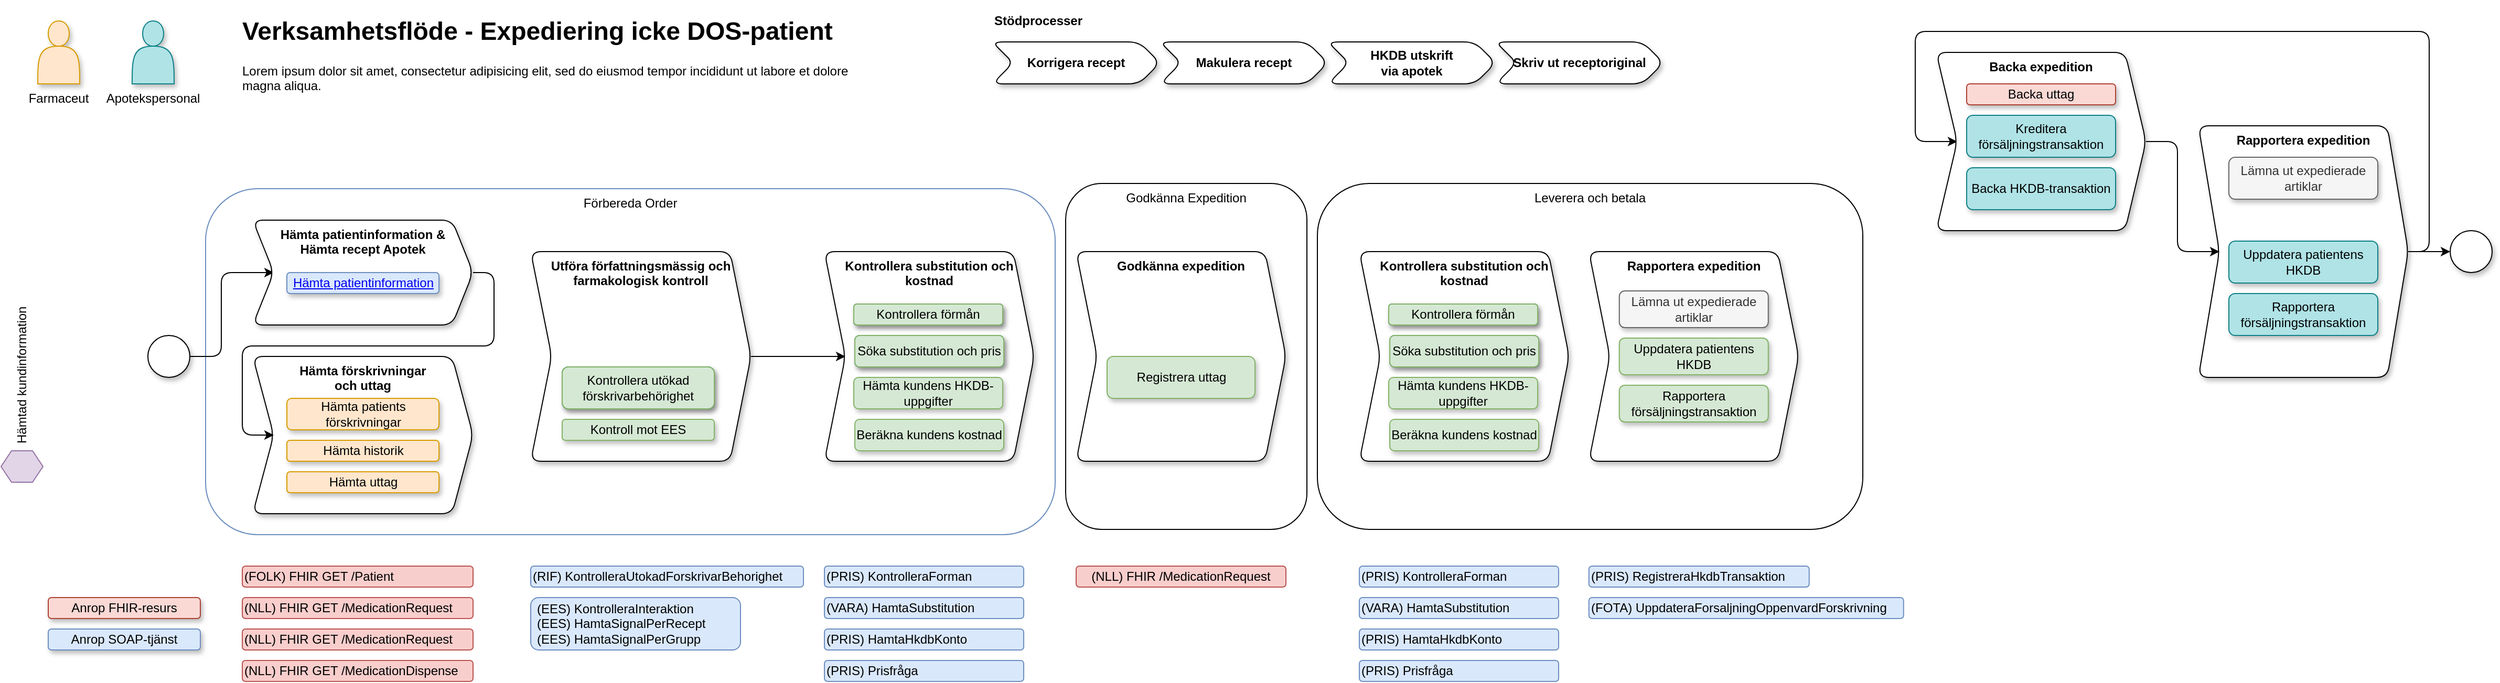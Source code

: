 <mxfile version="13.8.5" type="github">
  <diagram id="enVK-TMlwwV190GGYCbN" name="Page-1">
    <mxGraphModel dx="2736" dy="2039" grid="1" gridSize="10" guides="1" tooltips="1" connect="1" arrows="1" fold="1" page="1" pageScale="1" pageWidth="850" pageHeight="1100" math="0" shadow="0">
      <root>
        <mxCell id="0" />
        <mxCell id="1" parent="0" />
        <mxCell id="ksKduSkaQOlg77DbCCtt-34" value="&lt;div&gt;Förbereda Order&lt;br&gt;&lt;/div&gt;" style="rounded=1;whiteSpace=wrap;html=1;align=center;horizontal=1;verticalAlign=top;strokeColor=#6c8ebf;fillColor=none;" vertex="1" parent="1">
          <mxGeometry x="-30" y="-920" width="810" height="330" as="geometry" />
        </mxCell>
        <mxCell id="BHcxovkAHU87ofvAvEho-1" value="Farmaceut" style="shape=actor;whiteSpace=wrap;html=1;rounded=1;shadow=1;labelPosition=center;verticalLabelPosition=bottom;align=center;verticalAlign=top;fillColor=#ffe6cc;strokeColor=#d79b00;" parent="1" vertex="1">
          <mxGeometry x="-190" y="-1080" width="40" height="60" as="geometry" />
        </mxCell>
        <mxCell id="BHcxovkAHU87ofvAvEho-3" style="edgeStyle=orthogonalEdgeStyle;rounded=0;orthogonalLoop=1;jettySize=auto;html=1;exitX=1;exitY=0.5;exitDx=0;exitDy=0;" parent="1" source="BHcxovkAHU87ofvAvEho-28" target="BHcxovkAHU87ofvAvEho-35" edge="1">
          <mxGeometry relative="1" as="geometry">
            <mxPoint x="280" y="-830" as="sourcePoint" />
          </mxGeometry>
        </mxCell>
        <mxCell id="BHcxovkAHU87ofvAvEho-4" value="&lt;div&gt;(VARA) HamtaSubstitution&lt;br&gt;&lt;/div&gt;" style="whiteSpace=wrap;html=1;fillColor=#dae8fc;strokeColor=#6c8ebf;rounded=1;align=left;" parent="1" vertex="1">
          <mxGeometry x="560" y="-530" width="190" height="20" as="geometry" />
        </mxCell>
        <mxCell id="BHcxovkAHU87ofvAvEho-8" value="(RIF) KontrolleraUtokadForskrivarBehorighet" style="whiteSpace=wrap;html=1;fillColor=#dae8fc;strokeColor=#6c8ebf;rounded=1;align=left;" parent="1" vertex="1">
          <mxGeometry x="280" y="-560" width="260" height="20" as="geometry" />
        </mxCell>
        <mxCell id="BHcxovkAHU87ofvAvEho-9" value="Apotekspersonal" style="shape=actor;whiteSpace=wrap;html=1;rounded=1;shadow=1;labelPosition=center;verticalLabelPosition=bottom;align=center;verticalAlign=top;fillColor=#b0e3e6;strokeColor=#0e8088;" parent="1" vertex="1">
          <mxGeometry x="-100" y="-1080" width="40" height="60" as="geometry" />
        </mxCell>
        <mxCell id="BHcxovkAHU87ofvAvEho-23" style="edgeStyle=orthogonalEdgeStyle;rounded=1;sketch=0;orthogonalLoop=1;jettySize=auto;html=1;exitX=1;exitY=0.5;exitDx=0;exitDy=0;entryX=0;entryY=0.5;entryDx=0;entryDy=0;endArrow=classic;endFill=1;strokeColor=#000000;fontSize=12;align=center;" parent="1" source="BHcxovkAHU87ofvAvEho-24" target="BHcxovkAHU87ofvAvEho-65" edge="1">
          <mxGeometry relative="1" as="geometry">
            <Array as="points">
              <mxPoint x="2090" y="-860" />
              <mxPoint x="2090" y="-1070" />
              <mxPoint x="1600" y="-1070" />
              <mxPoint x="1600" y="-965" />
            </Array>
          </mxGeometry>
        </mxCell>
        <mxCell id="BHcxovkAHU87ofvAvEho-24" value="Rapportera expedition" style="shape=step;perimeter=stepPerimeter;whiteSpace=wrap;html=1;fixedSize=1;rounded=1;shadow=1;fontStyle=1;verticalAlign=top;" parent="1" vertex="1">
          <mxGeometry x="1870" y="-980" width="200" height="240" as="geometry" />
        </mxCell>
        <mxCell id="BHcxovkAHU87ofvAvEho-25" value="Korrigera recept" style="shape=step;perimeter=stepPerimeter;whiteSpace=wrap;html=1;fixedSize=1;rounded=1;shadow=1;fontStyle=1" parent="1" vertex="1">
          <mxGeometry x="720" y="-1060" width="160" height="40" as="geometry" />
        </mxCell>
        <mxCell id="BHcxovkAHU87ofvAvEho-28" value="Utföra författningsmässig och farmakologisk kontroll" style="shape=step;perimeter=stepPerimeter;whiteSpace=wrap;html=1;fixedSize=1;rounded=1;shadow=1;fontStyle=1;horizontal=1;verticalAlign=top;" parent="1" vertex="1">
          <mxGeometry x="280" y="-860" width="210" height="200" as="geometry" />
        </mxCell>
        <mxCell id="BHcxovkAHU87ofvAvEho-31" value="Kontrollera utökad förskrivarbehörighet" style="rounded=1;whiteSpace=wrap;html=1;shadow=1;fillColor=#b0e3e6;strokeColor=#0e8088;" parent="1" vertex="1">
          <mxGeometry x="310" y="-750" width="145" height="40" as="geometry" />
        </mxCell>
        <mxCell id="BHcxovkAHU87ofvAvEho-32" value="Kontroll mot EES" style="rounded=1;whiteSpace=wrap;html=1;shadow=1;fillColor=#d5e8d4;strokeColor=#82b366;" parent="1" vertex="1">
          <mxGeometry x="310" y="-700" width="145" height="20" as="geometry" />
        </mxCell>
        <mxCell id="BHcxovkAHU87ofvAvEho-33" value="&lt;div align=&quot;left&quot;&gt;(EES) KontrolleraInteraktion&lt;/div&gt;&lt;div align=&quot;left&quot;&gt;(EES) HamtaSignalPerRecept&lt;/div&gt;&lt;div align=&quot;left&quot;&gt;(EES) HamtaSignalPerGrupp&lt;/div&gt;" style="whiteSpace=wrap;html=1;fillColor=#dae8fc;strokeColor=#6c8ebf;rounded=1;align=left;spacingRight=0;spacingLeft=4;" parent="1" vertex="1">
          <mxGeometry x="280" y="-530" width="200" height="50" as="geometry" />
        </mxCell>
        <mxCell id="BHcxovkAHU87ofvAvEho-35" value="Kontrollera substitution och kostnad" style="shape=step;perimeter=stepPerimeter;whiteSpace=wrap;html=1;fixedSize=1;rounded=1;shadow=1;fontStyle=1;verticalAlign=top;" parent="1" vertex="1">
          <mxGeometry x="560" y="-860" width="200" height="200" as="geometry" />
        </mxCell>
        <mxCell id="BHcxovkAHU87ofvAvEho-36" value="Kontrollera förmån" style="rounded=1;whiteSpace=wrap;html=1;shadow=1;fontSize=12;fillColor=#b0e3e6;strokeColor=#0e8088;" parent="1" vertex="1">
          <mxGeometry x="588" y="-810" width="142" height="20" as="geometry" />
        </mxCell>
        <mxCell id="BHcxovkAHU87ofvAvEho-41" value="Hämta kundens HKDB-uppgifter" style="rounded=1;whiteSpace=wrap;html=1;shadow=1;fillColor=#d5e8d4;strokeColor=#82b366;" parent="1" vertex="1">
          <mxGeometry x="588" y="-740" width="142" height="30" as="geometry" />
        </mxCell>
        <mxCell id="BHcxovkAHU87ofvAvEho-43" value="Beräkna kundens kostnad" style="rounded=1;whiteSpace=wrap;html=1;shadow=1;fillColor=#d5e8d4;strokeColor=#82b366;" parent="1" vertex="1">
          <mxGeometry x="589" y="-700" width="142" height="30" as="geometry" />
        </mxCell>
        <mxCell id="BHcxovkAHU87ofvAvEho-45" value="Godkänna expedition" style="shape=step;perimeter=stepPerimeter;whiteSpace=wrap;html=1;fixedSize=1;rounded=1;shadow=1;fontStyle=1;verticalAlign=top;" parent="1" vertex="1">
          <mxGeometry x="800" y="-860" width="200" height="200" as="geometry" />
        </mxCell>
        <mxCell id="BHcxovkAHU87ofvAvEho-49" value="Registrera uttag" style="rounded=1;whiteSpace=wrap;html=1;shadow=1;fontSize=12;fillColor=#d5e8d4;strokeColor=#82b366;" parent="1" vertex="1">
          <mxGeometry x="829.5" y="-760" width="141" height="40" as="geometry" />
        </mxCell>
        <mxCell id="BHcxovkAHU87ofvAvEho-50" value="Lämna ut expedierade artiklar" style="rounded=1;whiteSpace=wrap;html=1;shadow=1;fillColor=#f5f5f5;strokeColor=#666666;fontColor=#333333;" parent="1" vertex="1">
          <mxGeometry x="1899" y="-950" width="142" height="40" as="geometry" />
        </mxCell>
        <mxCell id="BHcxovkAHU87ofvAvEho-52" value="Uppdatera patientens HKDB" style="rounded=1;whiteSpace=wrap;html=1;shadow=1;fillColor=#b0e3e6;strokeColor=#0e8088;" parent="1" vertex="1">
          <mxGeometry x="1899" y="-870" width="142" height="40" as="geometry" />
        </mxCell>
        <mxCell id="BHcxovkAHU87ofvAvEho-53" value="Rapportera försäljningstransaktion" style="rounded=1;whiteSpace=wrap;html=1;shadow=1;fillColor=#b0e3e6;strokeColor=#0e8088;" parent="1" vertex="1">
          <mxGeometry x="1899" y="-820" width="142" height="40" as="geometry" />
        </mxCell>
        <mxCell id="BHcxovkAHU87ofvAvEho-59" value="Makulera recept" style="shape=step;perimeter=stepPerimeter;whiteSpace=wrap;html=1;fixedSize=1;rounded=1;shadow=1;fontStyle=1" parent="1" vertex="1">
          <mxGeometry x="880" y="-1060" width="160" height="40" as="geometry" />
        </mxCell>
        <mxCell id="BHcxovkAHU87ofvAvEho-60" value="&lt;div&gt;HKDB utskrift&lt;/div&gt;&lt;div&gt; via apotek&lt;/div&gt;" style="shape=step;perimeter=stepPerimeter;whiteSpace=wrap;html=1;fixedSize=1;rounded=1;shadow=1;fontStyle=1" parent="1" vertex="1">
          <mxGeometry x="1040" y="-1060" width="160" height="40" as="geometry" />
        </mxCell>
        <mxCell id="BHcxovkAHU87ofvAvEho-61" value="" style="ellipse;whiteSpace=wrap;html=1;aspect=fixed;rounded=1;shadow=1;fontSize=12;" parent="1" vertex="1">
          <mxGeometry x="2110" y="-880" width="40" height="40" as="geometry" />
        </mxCell>
        <mxCell id="BHcxovkAHU87ofvAvEho-62" value="" style="endArrow=classic;html=1;strokeColor=#000000;fontSize=12;align=center;entryX=0;entryY=0.5;entryDx=0;entryDy=0;exitX=1;exitY=0.5;exitDx=0;exitDy=0;" parent="1" source="BHcxovkAHU87ofvAvEho-24" target="BHcxovkAHU87ofvAvEho-61" edge="1">
          <mxGeometry width="50" height="50" relative="1" as="geometry">
            <mxPoint x="1980" y="-670" as="sourcePoint" />
            <mxPoint x="2030" y="-720" as="targetPoint" />
          </mxGeometry>
        </mxCell>
        <mxCell id="BHcxovkAHU87ofvAvEho-63" value="Anrop FHIR-resurs" style="rounded=1;whiteSpace=wrap;html=1;shadow=1;fontSize=12;fillColor=#fad9d5;strokeColor=#ae4132;" parent="1" vertex="1">
          <mxGeometry x="-180" y="-530" width="145" height="20" as="geometry" />
        </mxCell>
        <mxCell id="BHcxovkAHU87ofvAvEho-64" value="Anrop SOAP-tjänst" style="rounded=1;whiteSpace=wrap;html=1;shadow=1;fontSize=12;fillColor=#dae8fc;strokeColor=#6c8ebf;" parent="1" vertex="1">
          <mxGeometry x="-180" y="-500" width="145" height="20" as="geometry" />
        </mxCell>
        <mxCell id="BHcxovkAHU87ofvAvEho-65" value="Backa expedition" style="shape=step;perimeter=stepPerimeter;whiteSpace=wrap;html=1;fixedSize=1;rounded=1;shadow=1;fontStyle=1;verticalAlign=top;" parent="1" vertex="1">
          <mxGeometry x="1620" y="-1050" width="200" height="170" as="geometry" />
        </mxCell>
        <mxCell id="BHcxovkAHU87ofvAvEho-66" value="Kreditera försäljningstransaktion" style="rounded=1;whiteSpace=wrap;html=1;shadow=1;fillColor=#b0e3e6;strokeColor=#0e8088;" parent="1" vertex="1">
          <mxGeometry x="1649" y="-990" width="142" height="40" as="geometry" />
        </mxCell>
        <mxCell id="BHcxovkAHU87ofvAvEho-67" value="Backa HKDB-transaktion" style="rounded=1;whiteSpace=wrap;html=1;shadow=1;fillColor=#b0e3e6;strokeColor=#0e8088;" parent="1" vertex="1">
          <mxGeometry x="1649" y="-940" width="142" height="40" as="geometry" />
        </mxCell>
        <mxCell id="BHcxovkAHU87ofvAvEho-68" value="Backa uttag" style="rounded=1;whiteSpace=wrap;html=1;shadow=1;fillColor=#fad9d5;strokeColor=#ae4132;" parent="1" vertex="1">
          <mxGeometry x="1649" y="-1020" width="142" height="20" as="geometry" />
        </mxCell>
        <mxCell id="BHcxovkAHU87ofvAvEho-69" value="" style="endArrow=classic;html=1;strokeColor=#000000;fontSize=12;align=center;exitX=1;exitY=0.5;exitDx=0;exitDy=0;" parent="1" source="BHcxovkAHU87ofvAvEho-65" edge="1">
          <mxGeometry width="50" height="50" relative="1" as="geometry">
            <mxPoint x="1620" y="-890" as="sourcePoint" />
            <mxPoint x="1890" y="-860" as="targetPoint" />
            <Array as="points">
              <mxPoint x="1850" y="-965" />
              <mxPoint x="1850" y="-860" />
            </Array>
          </mxGeometry>
        </mxCell>
        <mxCell id="BHcxovkAHU87ofvAvEho-73" value="Skriv ut receptoriginal" style="shape=step;perimeter=stepPerimeter;whiteSpace=wrap;html=1;fixedSize=1;rounded=1;shadow=1;fontStyle=1" parent="1" vertex="1">
          <mxGeometry x="1200" y="-1060" width="160" height="40" as="geometry" />
        </mxCell>
        <mxCell id="BHcxovkAHU87ofvAvEho-74" value="&lt;h1&gt;Verksamhetsflöde - Expediering icke DOS-patient&lt;br&gt;&lt;/h1&gt;&lt;p&gt;Lorem ipsum dolor sit amet, consectetur adipisicing elit, sed do eiusmod tempor incididunt ut labore et dolore magna aliqua.&lt;/p&gt;" style="text;html=1;strokeColor=none;fillColor=none;spacing=5;spacingTop=-20;whiteSpace=wrap;overflow=hidden;rounded=0;shadow=1;fontSize=12;" parent="1" vertex="1">
          <mxGeometry y="-1090" width="600" height="120" as="geometry" />
        </mxCell>
        <mxCell id="BHcxovkAHU87ofvAvEho-75" value="&lt;b&gt;Stödprocesser&lt;/b&gt;" style="text;html=1;strokeColor=none;fillColor=none;align=left;verticalAlign=middle;whiteSpace=wrap;rounded=0;shadow=1;fontSize=12;" parent="1" vertex="1">
          <mxGeometry x="720" y="-1090" width="219" height="20" as="geometry" />
        </mxCell>
        <mxCell id="BHcxovkAHU87ofvAvEho-76" value="Hämta förskrivningar&lt;br&gt;och uttag" style="shape=step;perimeter=stepPerimeter;whiteSpace=wrap;html=1;fixedSize=1;rounded=1;shadow=1;fontStyle=1;horizontal=1;verticalAlign=top;" parent="1" vertex="1">
          <mxGeometry x="15" y="-760" width="210" height="150" as="geometry" />
        </mxCell>
        <mxCell id="ksKduSkaQOlg77DbCCtt-16" style="edgeStyle=orthogonalEdgeStyle;rounded=1;orthogonalLoop=1;jettySize=auto;html=1;entryX=0;entryY=0.5;entryDx=0;entryDy=0;" edge="1" parent="1" source="BHcxovkAHU87ofvAvEho-80" target="ksKduSkaQOlg77DbCCtt-11">
          <mxGeometry relative="1" as="geometry">
            <Array as="points">
              <mxPoint x="-15" y="-760" />
              <mxPoint x="-15" y="-840" />
            </Array>
          </mxGeometry>
        </mxCell>
        <mxCell id="BHcxovkAHU87ofvAvEho-80" value="" style="ellipse;whiteSpace=wrap;html=1;aspect=fixed;rounded=1;shadow=1;fontSize=12;" parent="1" vertex="1">
          <mxGeometry x="-85" y="-780" width="40" height="40" as="geometry" />
        </mxCell>
        <mxCell id="BHcxovkAHU87ofvAvEho-88" value="(NLL) FHIR GET /MedicationDispense" style="whiteSpace=wrap;html=1;fillColor=#f8cecc;strokeColor=#b85450;rounded=1;align=left;" parent="1" vertex="1">
          <mxGeometry x="5" y="-470" width="220" height="20" as="geometry" />
        </mxCell>
        <UserObject label="(FOLK) FHIR GET /Patient" tooltip="Folkbokförda personer (FOLK)" id="BHcxovkAHU87ofvAvEho-90">
          <mxCell style="whiteSpace=wrap;html=1;fillColor=#f8cecc;strokeColor=#b85450;rounded=1;align=left;" parent="1" vertex="1">
            <mxGeometry x="5" y="-560" width="220" height="20" as="geometry" />
          </mxCell>
        </UserObject>
        <mxCell id="BHcxovkAHU87ofvAvEho-87" value="(NLL) FHIR GET /MedicationRequest" style="whiteSpace=wrap;html=1;fillColor=#f8cecc;strokeColor=#b85450;rounded=1;align=left;" parent="1" vertex="1">
          <mxGeometry x="5" y="-530" width="220" height="20" as="geometry" />
        </mxCell>
        <mxCell id="ksKduSkaQOlg77DbCCtt-4" value="Hämta patients förskrivningar" style="rounded=1;whiteSpace=wrap;html=1;shadow=1;fontSize=12;fillColor=#ffe6cc;strokeColor=#d79b00;" vertex="1" parent="1">
          <mxGeometry x="47.5" y="-720" width="145" height="30" as="geometry" />
        </mxCell>
        <mxCell id="ksKduSkaQOlg77DbCCtt-17" style="edgeStyle=orthogonalEdgeStyle;rounded=1;orthogonalLoop=1;jettySize=auto;html=1;exitX=1;exitY=0.5;exitDx=0;exitDy=0;entryX=0;entryY=0.5;entryDx=0;entryDy=0;" edge="1" parent="1" source="ksKduSkaQOlg77DbCCtt-11" target="BHcxovkAHU87ofvAvEho-76">
          <mxGeometry relative="1" as="geometry">
            <Array as="points">
              <mxPoint x="245" y="-840" />
              <mxPoint x="245" y="-770" />
              <mxPoint x="5" y="-770" />
              <mxPoint x="5" y="-685" />
            </Array>
          </mxGeometry>
        </mxCell>
        <mxCell id="ksKduSkaQOlg77DbCCtt-11" value="&lt;div&gt;Hämta patientinformation &amp;amp; &lt;br&gt;&lt;/div&gt;&lt;div&gt;Hämta recept Apotek&lt;/div&gt;" style="shape=step;perimeter=stepPerimeter;whiteSpace=wrap;html=1;fixedSize=1;rounded=1;shadow=1;fontStyle=1;horizontal=1;verticalAlign=top;" vertex="1" parent="1">
          <mxGeometry x="15" y="-890" width="210" height="100" as="geometry" />
        </mxCell>
        <mxCell id="ksKduSkaQOlg77DbCCtt-12" value="&lt;a href=&quot;null&quot;&gt;Hämta patientinformation&lt;/a&gt;" style="rounded=1;whiteSpace=wrap;html=1;shadow=1;fontSize=12;fillColor=#dae8fc;strokeColor=#6c8ebf;" vertex="1" parent="1">
          <mxGeometry x="47.5" y="-840" width="145" height="20" as="geometry" />
        </mxCell>
        <mxCell id="ksKduSkaQOlg77DbCCtt-19" value="Söka substitution och pris" style="rounded=1;whiteSpace=wrap;html=1;shadow=1;fontSize=12;fillColor=#b0e3e6;strokeColor=#0e8088;" vertex="1" parent="1">
          <mxGeometry x="589" y="-780" width="142" height="30" as="geometry" />
        </mxCell>
        <mxCell id="ksKduSkaQOlg77DbCCtt-20" value="Hämta historik" style="rounded=1;whiteSpace=wrap;html=1;shadow=1;fontSize=12;fillColor=#ffe6cc;strokeColor=#d79b00;" vertex="1" parent="1">
          <mxGeometry x="47.5" y="-680" width="145" height="20" as="geometry" />
        </mxCell>
        <mxCell id="ksKduSkaQOlg77DbCCtt-21" value="Hämta uttag" style="rounded=1;whiteSpace=wrap;html=1;shadow=1;fontSize=12;fillColor=#ffe6cc;strokeColor=#d79b00;" vertex="1" parent="1">
          <mxGeometry x="47.5" y="-650" width="145" height="20" as="geometry" />
        </mxCell>
        <mxCell id="ksKduSkaQOlg77DbCCtt-24" value="(PRIS) KontrolleraForman" style="whiteSpace=wrap;html=1;fillColor=#dae8fc;strokeColor=#6c8ebf;rounded=1;align=left;" vertex="1" parent="1">
          <mxGeometry x="560" y="-560" width="190" height="20" as="geometry" />
        </mxCell>
        <mxCell id="ksKduSkaQOlg77DbCCtt-25" value="&lt;div&gt;(PRIS) HamtaHkdbKonto&lt;br&gt;&lt;/div&gt;" style="whiteSpace=wrap;html=1;fillColor=#dae8fc;strokeColor=#6c8ebf;rounded=1;align=left;" vertex="1" parent="1">
          <mxGeometry x="560" y="-500" width="190" height="20" as="geometry" />
        </mxCell>
        <mxCell id="ksKduSkaQOlg77DbCCtt-26" value="&lt;div&gt;(PRIS) Prisfråga&lt;br&gt;&lt;/div&gt;" style="whiteSpace=wrap;html=1;fillColor=#dae8fc;strokeColor=#6c8ebf;rounded=1;align=left;" vertex="1" parent="1">
          <mxGeometry x="560" y="-470" width="190" height="20" as="geometry" />
        </mxCell>
        <mxCell id="ksKduSkaQOlg77DbCCtt-27" value="(NLL) FHIR /MedicationRequest" style="whiteSpace=wrap;html=1;fillColor=#f8cecc;strokeColor=#b85450;rounded=1;" vertex="1" parent="1">
          <mxGeometry x="800" y="-560" width="200" height="20" as="geometry" />
        </mxCell>
        <mxCell id="ksKduSkaQOlg77DbCCtt-28" value="Söka substitution och pris" style="rounded=1;whiteSpace=wrap;html=1;shadow=1;fontSize=12;fillColor=#d5e8d4;strokeColor=#82b366;" vertex="1" parent="1">
          <mxGeometry x="589" y="-780" width="142" height="30" as="geometry" />
        </mxCell>
        <mxCell id="ksKduSkaQOlg77DbCCtt-29" value="Kontrollera förmån" style="rounded=1;whiteSpace=wrap;html=1;shadow=1;fontSize=12;fillColor=#d5e8d4;strokeColor=#82b366;" vertex="1" parent="1">
          <mxGeometry x="588" y="-810" width="142" height="20" as="geometry" />
        </mxCell>
        <mxCell id="ksKduSkaQOlg77DbCCtt-30" value="Kontrollera utökad förskrivarbehörighet" style="rounded=1;whiteSpace=wrap;html=1;shadow=1;fillColor=#d5e8d4;strokeColor=#82b366;" vertex="1" parent="1">
          <mxGeometry x="310" y="-750" width="145" height="40" as="geometry" />
        </mxCell>
        <mxCell id="ksKduSkaQOlg77DbCCtt-31" value="&lt;div&gt;(PRIS) RegistreraHkdbTransaktion&lt;br&gt;&lt;/div&gt;" style="whiteSpace=wrap;html=1;fillColor=#dae8fc;strokeColor=#6c8ebf;rounded=1;align=left;" vertex="1" parent="1">
          <mxGeometry x="1288.87" y="-560" width="210" height="20" as="geometry" />
        </mxCell>
        <mxCell id="ksKduSkaQOlg77DbCCtt-32" value="&lt;div&gt;(FOTA) UppdateraForsaljningOppenvardForskrivning&lt;br&gt;&lt;/div&gt;" style="whiteSpace=wrap;html=1;fillColor=#dae8fc;strokeColor=#6c8ebf;rounded=1;align=left;" vertex="1" parent="1">
          <mxGeometry x="1288.87" y="-530" width="300" height="20" as="geometry" />
        </mxCell>
        <mxCell id="ksKduSkaQOlg77DbCCtt-33" value="(NLL) FHIR GET /MedicationRequest" style="whiteSpace=wrap;html=1;fillColor=#f8cecc;strokeColor=#b85450;rounded=1;align=left;" vertex="1" parent="1">
          <mxGeometry x="5" y="-500" width="220" height="20" as="geometry" />
        </mxCell>
        <mxCell id="ksKduSkaQOlg77DbCCtt-35" value="Godkänna Expedition" style="rounded=1;whiteSpace=wrap;html=1;align=center;fillColor=none;horizontal=1;verticalAlign=top;" vertex="1" parent="1">
          <mxGeometry x="790" y="-925" width="230" height="330" as="geometry" />
        </mxCell>
        <mxCell id="ksKduSkaQOlg77DbCCtt-53" value="Kontrollera substitution och kostnad" style="shape=step;perimeter=stepPerimeter;whiteSpace=wrap;html=1;fixedSize=1;rounded=1;shadow=1;fontStyle=1;verticalAlign=top;" vertex="1" parent="1">
          <mxGeometry x="1070" y="-860" width="200" height="200" as="geometry" />
        </mxCell>
        <mxCell id="ksKduSkaQOlg77DbCCtt-54" value="Kontrollera förmån" style="rounded=1;whiteSpace=wrap;html=1;shadow=1;fontSize=12;fillColor=#b0e3e6;strokeColor=#0e8088;" vertex="1" parent="1">
          <mxGeometry x="1098" y="-810" width="142" height="20" as="geometry" />
        </mxCell>
        <mxCell id="ksKduSkaQOlg77DbCCtt-55" value="Hämta kundens HKDB-uppgifter" style="rounded=1;whiteSpace=wrap;html=1;shadow=1;fillColor=#d5e8d4;strokeColor=#82b366;" vertex="1" parent="1">
          <mxGeometry x="1098" y="-740" width="142" height="30" as="geometry" />
        </mxCell>
        <mxCell id="ksKduSkaQOlg77DbCCtt-56" value="Beräkna kundens kostnad" style="rounded=1;whiteSpace=wrap;html=1;shadow=1;fillColor=#d5e8d4;strokeColor=#82b366;" vertex="1" parent="1">
          <mxGeometry x="1099" y="-700" width="142" height="30" as="geometry" />
        </mxCell>
        <mxCell id="ksKduSkaQOlg77DbCCtt-57" value="Söka substitution och pris" style="rounded=1;whiteSpace=wrap;html=1;shadow=1;fontSize=12;fillColor=#b0e3e6;strokeColor=#0e8088;" vertex="1" parent="1">
          <mxGeometry x="1099" y="-780" width="142" height="30" as="geometry" />
        </mxCell>
        <mxCell id="ksKduSkaQOlg77DbCCtt-58" value="Söka substitution och pris" style="rounded=1;whiteSpace=wrap;html=1;shadow=1;fontSize=12;fillColor=#d5e8d4;strokeColor=#82b366;" vertex="1" parent="1">
          <mxGeometry x="1099" y="-780" width="142" height="30" as="geometry" />
        </mxCell>
        <mxCell id="ksKduSkaQOlg77DbCCtt-59" value="Kontrollera förmån" style="rounded=1;whiteSpace=wrap;html=1;shadow=1;fontSize=12;fillColor=#d5e8d4;strokeColor=#82b366;" vertex="1" parent="1">
          <mxGeometry x="1098" y="-810" width="142" height="20" as="geometry" />
        </mxCell>
        <mxCell id="ksKduSkaQOlg77DbCCtt-60" value="Leverera och betala" style="rounded=1;whiteSpace=wrap;html=1;align=center;fillColor=none;horizontal=1;verticalAlign=top;" vertex="1" parent="1">
          <mxGeometry x="1030" y="-925" width="520" height="330" as="geometry" />
        </mxCell>
        <mxCell id="ksKduSkaQOlg77DbCCtt-61" value="Rapportera expedition" style="shape=step;perimeter=stepPerimeter;whiteSpace=wrap;html=1;fixedSize=1;rounded=1;shadow=1;fontStyle=1;verticalAlign=top;" vertex="1" parent="1">
          <mxGeometry x="1288.87" y="-860" width="200" height="200" as="geometry" />
        </mxCell>
        <mxCell id="ksKduSkaQOlg77DbCCtt-68" value="Lämna ut expedierade artiklar" style="rounded=1;whiteSpace=wrap;html=1;shadow=1;fillColor=#f5f5f5;strokeColor=#666666;fontColor=#333333;" vertex="1" parent="1">
          <mxGeometry x="1317.87" y="-822.5" width="142" height="35" as="geometry" />
        </mxCell>
        <mxCell id="ksKduSkaQOlg77DbCCtt-69" value="Uppdatera patientens HKDB" style="rounded=1;whiteSpace=wrap;html=1;shadow=1;fillColor=#d5e8d4;strokeColor=#82b366;" vertex="1" parent="1">
          <mxGeometry x="1317.87" y="-777.5" width="142" height="35" as="geometry" />
        </mxCell>
        <mxCell id="ksKduSkaQOlg77DbCCtt-70" value="Rapportera försäljningstransaktion" style="rounded=1;whiteSpace=wrap;html=1;shadow=1;fillColor=#d5e8d4;strokeColor=#82b366;" vertex="1" parent="1">
          <mxGeometry x="1317.87" y="-732.5" width="142" height="35" as="geometry" />
        </mxCell>
        <mxCell id="ksKduSkaQOlg77DbCCtt-71" value="&lt;div&gt;(VARA) HamtaSubstitution&lt;br&gt;&lt;/div&gt;" style="whiteSpace=wrap;html=1;fillColor=#dae8fc;strokeColor=#6c8ebf;rounded=1;align=left;" vertex="1" parent="1">
          <mxGeometry x="1070" y="-530" width="190" height="20" as="geometry" />
        </mxCell>
        <mxCell id="ksKduSkaQOlg77DbCCtt-72" value="(PRIS) KontrolleraForman" style="whiteSpace=wrap;html=1;fillColor=#dae8fc;strokeColor=#6c8ebf;rounded=1;align=left;" vertex="1" parent="1">
          <mxGeometry x="1070" y="-560" width="190" height="20" as="geometry" />
        </mxCell>
        <mxCell id="ksKduSkaQOlg77DbCCtt-73" value="&lt;div&gt;(PRIS) HamtaHkdbKonto&lt;br&gt;&lt;/div&gt;" style="whiteSpace=wrap;html=1;fillColor=#dae8fc;strokeColor=#6c8ebf;rounded=1;align=left;" vertex="1" parent="1">
          <mxGeometry x="1070" y="-500" width="190" height="20" as="geometry" />
        </mxCell>
        <mxCell id="ksKduSkaQOlg77DbCCtt-74" value="&lt;div&gt;(PRIS) Prisfråga&lt;br&gt;&lt;/div&gt;" style="whiteSpace=wrap;html=1;fillColor=#dae8fc;strokeColor=#6c8ebf;rounded=1;align=left;" vertex="1" parent="1">
          <mxGeometry x="1070" y="-470" width="190" height="20" as="geometry" />
        </mxCell>
        <mxCell id="ksKduSkaQOlg77DbCCtt-75" value="" style="shape=hexagon;perimeter=hexagonPerimeter2;whiteSpace=wrap;html=1;fixedSize=1;fillColor=#e1d5e7;align=center;size=10;horizontal=0;strokeColor=#9673a6;" vertex="1" parent="1">
          <mxGeometry x="-225" y="-670" width="40" height="30" as="geometry" />
        </mxCell>
        <mxCell id="ksKduSkaQOlg77DbCCtt-76" value="Hämtad kundinformation" style="text;html=1;strokeColor=none;fillColor=none;align=left;verticalAlign=middle;whiteSpace=wrap;rounded=0;horizontal=1;rotation=-90;" vertex="1" parent="1">
          <mxGeometry x="-290" y="-770" width="170" height="20" as="geometry" />
        </mxCell>
      </root>
    </mxGraphModel>
  </diagram>
</mxfile>
